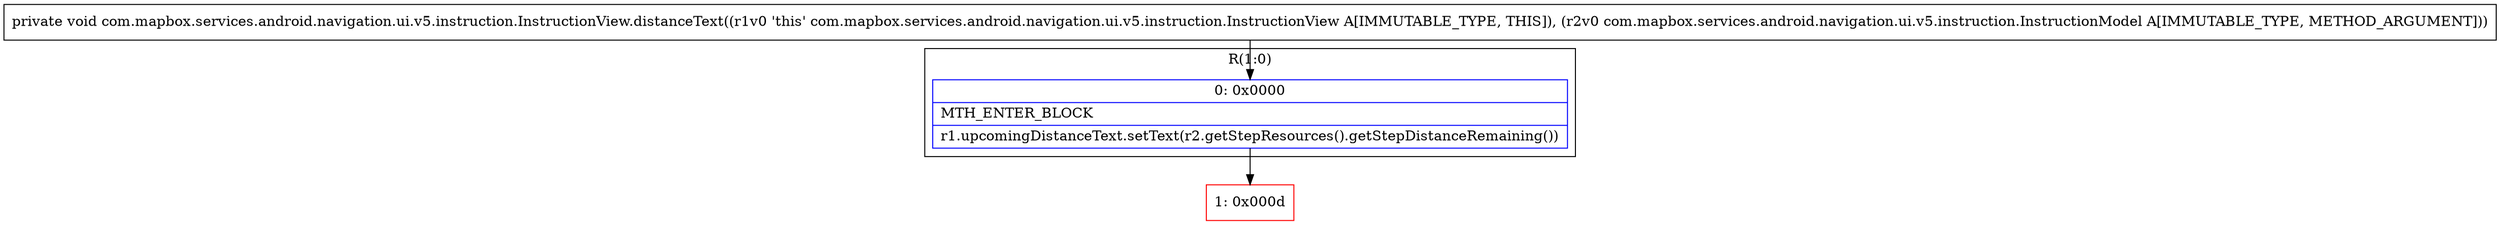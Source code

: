 digraph "CFG forcom.mapbox.services.android.navigation.ui.v5.instruction.InstructionView.distanceText(Lcom\/mapbox\/services\/android\/navigation\/ui\/v5\/instruction\/InstructionModel;)V" {
subgraph cluster_Region_721909179 {
label = "R(1:0)";
node [shape=record,color=blue];
Node_0 [shape=record,label="{0\:\ 0x0000|MTH_ENTER_BLOCK\l|r1.upcomingDistanceText.setText(r2.getStepResources().getStepDistanceRemaining())\l}"];
}
Node_1 [shape=record,color=red,label="{1\:\ 0x000d}"];
MethodNode[shape=record,label="{private void com.mapbox.services.android.navigation.ui.v5.instruction.InstructionView.distanceText((r1v0 'this' com.mapbox.services.android.navigation.ui.v5.instruction.InstructionView A[IMMUTABLE_TYPE, THIS]), (r2v0 com.mapbox.services.android.navigation.ui.v5.instruction.InstructionModel A[IMMUTABLE_TYPE, METHOD_ARGUMENT])) }"];
MethodNode -> Node_0;
Node_0 -> Node_1;
}

